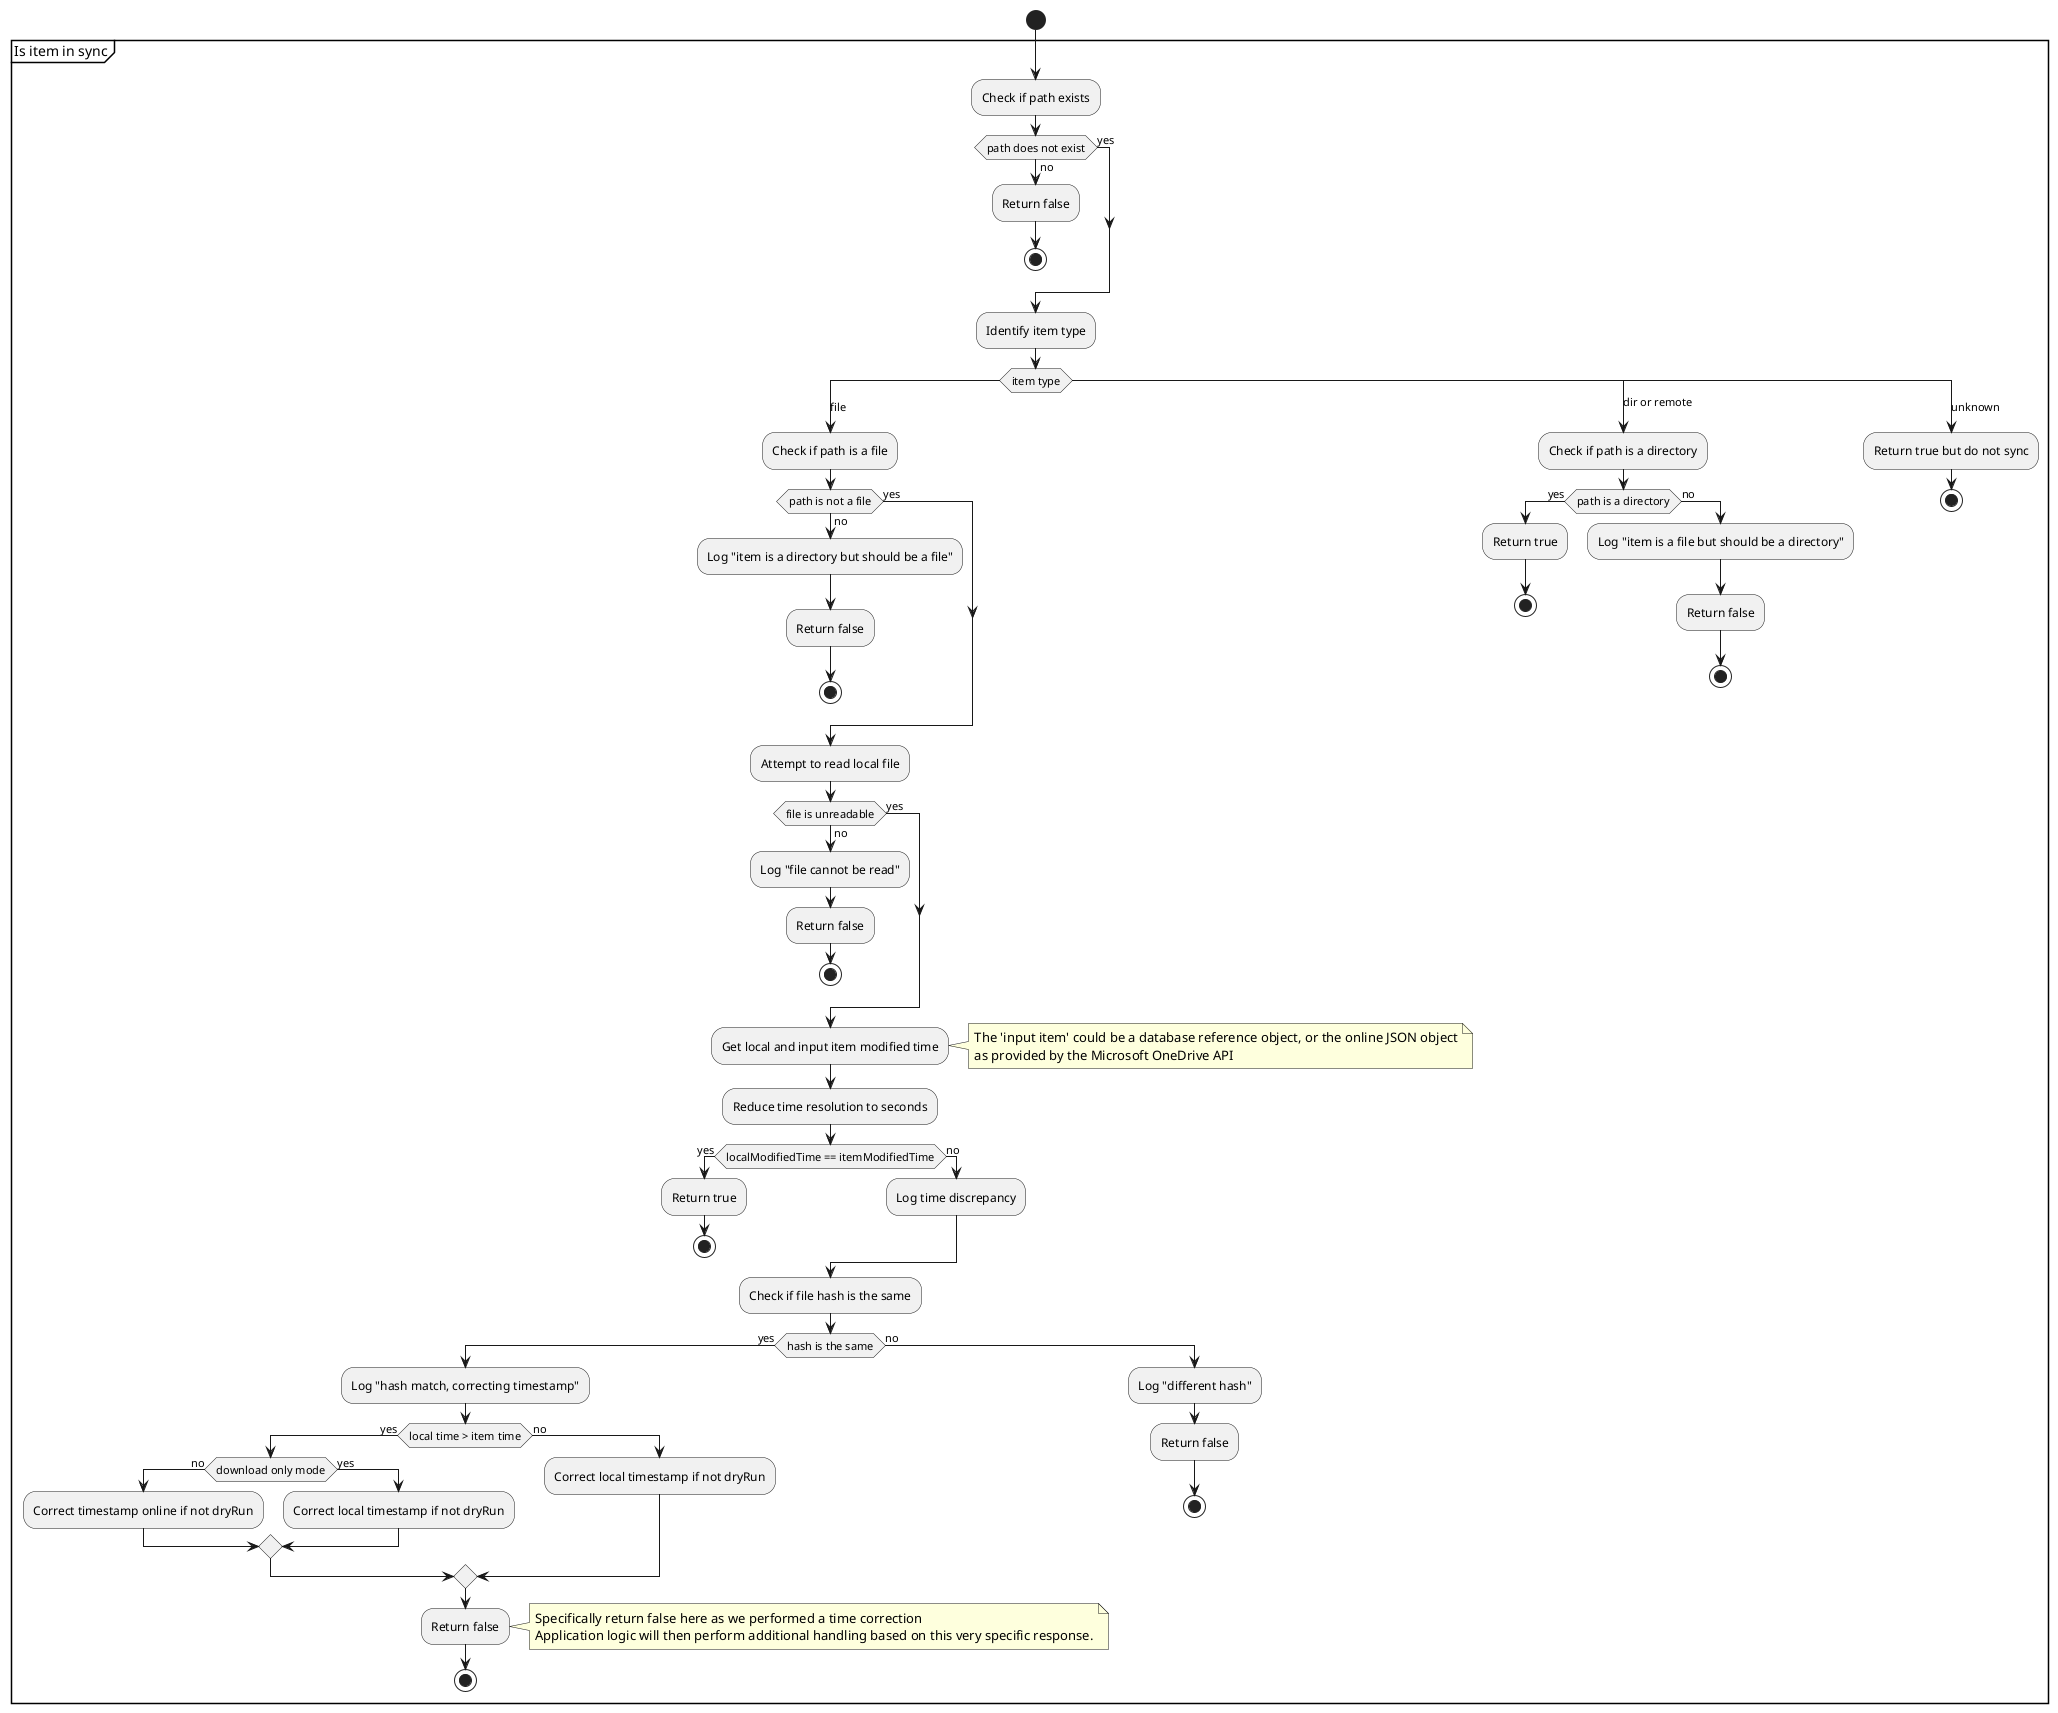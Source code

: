 @startuml
start
partition "Is item in sync" {
  :Check if path exists;
  if (path does not exist) then (no)
    :Return false;
    stop
  else (yes)
  endif
  
  :Identify item type;
  switch (item type)
  case (file)
  
    :Check if path is a file;
    if (path is not a file) then (no)
      :Log "item is a directory but should be a file";
      :Return false;
      stop
    else (yes)
    endif
    
    :Attempt to read local file;
    if (file is unreadable) then (no)
      :Log "file cannot be read";
      :Return false;
      stop
    else (yes)
    endif
    
    :Get local and input item modified time;
    note right: The 'input item' could be a database reference object, or the online JSON object\nas provided by the Microsoft OneDrive API
    :Reduce time resolution to seconds;
    
    if (localModifiedTime == itemModifiedTime) then (yes)
      :Return true;
      stop
    else (no)
      :Log time discrepancy;
    endif
    
    :Check if file hash is the same;
    if (hash is the same) then (yes)
      :Log "hash match, correcting timestamp";
      if (local time > item time) then (yes)
        if (download only mode) then (no)
          :Correct timestamp online if not dryRun;
        else (yes)
          :Correct local timestamp if not dryRun;
        endif
      else (no)
        :Correct local timestamp if not dryRun;
      endif
      :Return false;
      note right: Specifically return false here as we performed a time correction\nApplication logic will then perform additional handling based on this very specific response.
      stop
    else (no)
      :Log "different hash";
      :Return false;
      stop
    endif
  
  case (dir or remote)
    :Check if path is a directory;
    if (path is a directory) then (yes)
      :Return true;
      stop
    else (no)
      :Log "item is a file but should be a directory";
      :Return false;
      stop
    endif
  
  case (unknown)
    :Return true but do not sync;
    stop
  endswitch
}
@enduml
